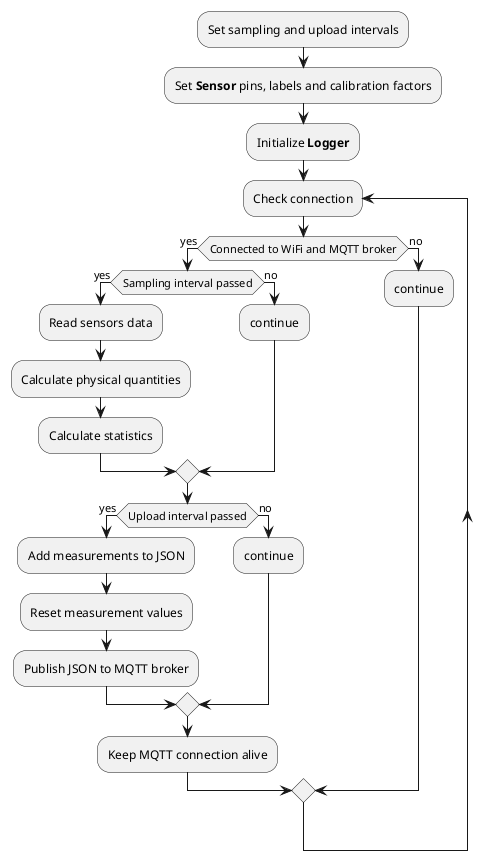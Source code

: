 @startuml


:Set sampling and upload intervals;

:Set **Sensor** pins, labels and calibration factors;

:Initialize **Logger**;


repeat :Check connection
if (Connected to WiFi and MQTT broker) then (yes)
    if (Sampling interval passed) then (yes)
        :Read sensors data;
        :Calculate physical quantities;
        :Calculate statistics;
    else (no)
        :continue;
    endif

    if (Upload interval passed) then (yes)
        :Add measurements to JSON;
        :Reset measurement values;
        :Publish JSON to MQTT broker;
    else (no)
        :continue;
    endif

    :Keep MQTT connection alive;
else (no)
    :continue;
endif

@enduml